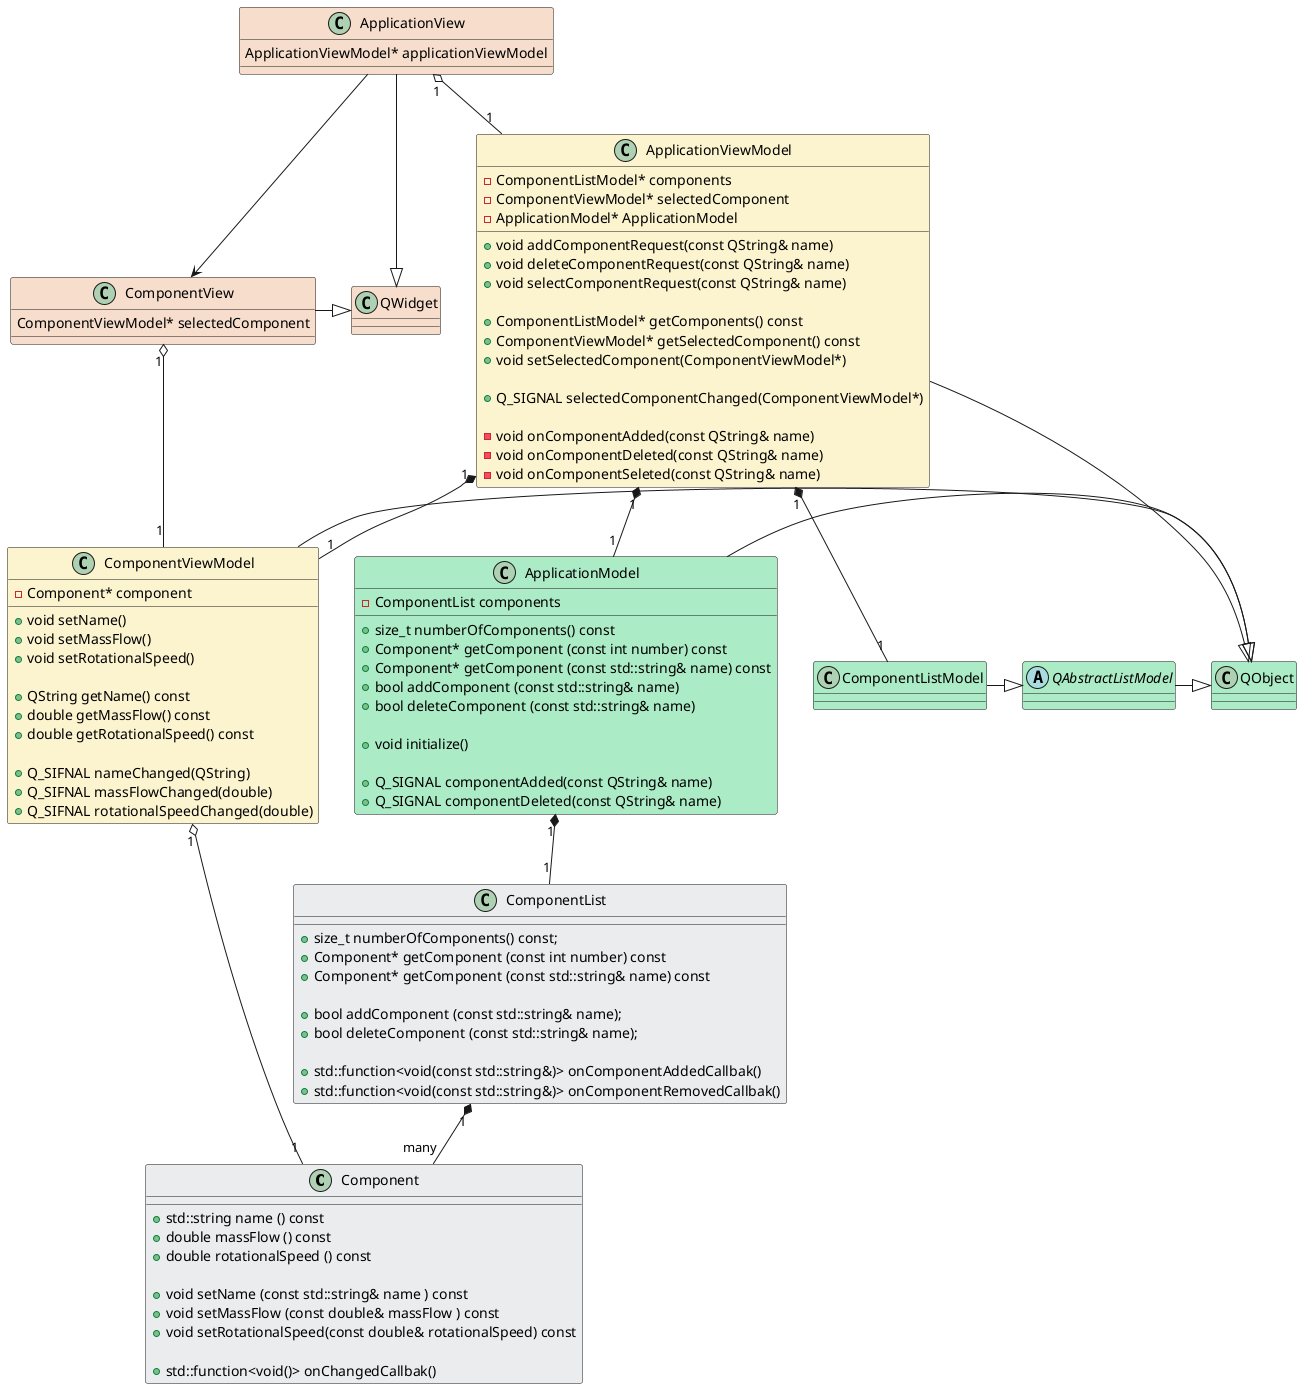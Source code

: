 @startuml

class Component  #eaecee {
	+ std::string name () const
	+ double massFlow () const
	+ double rotationalSpeed () const

	+ void setName (const std::string& name ) const
	+ void setMassFlow (const double& massFlow ) const
	+ void setRotationalSpeed(const double& rotationalSpeed) const

	+ std::function<void()> onChangedCallbak()
}

class ComponentList  #eaecee {
	+ size_t numberOfComponents() const;
	+ Component* getComponent (const int number) const
	+ Component* getComponent (const std::string& name) const

	+ bool addComponent (const std::string& name);
	+ bool deleteComponent (const std::string& name);

	+ std::function<void(const std::string&)> onComponentAddedCallbak()
	+ std::function<void(const std::string&)> onComponentRemovedCallbak()
}

ComponentList "1" *-- "many" Component

class ApplicationModel #abebc6 {
	+ size_t numberOfComponents() const
	+ Component* getComponent (const int number) const
	+ Component* getComponent (const std::string& name) const
	+ bool addComponent (const std::string& name)
	+ bool deleteComponent (const std::string& name)

	+ void initialize()

	+Q_SIGNAL componentAdded(const QString& name)
	+Q_SIGNAL componentDeleted(const QString& name)

	-ComponentList components
}

ApplicationModel -|> QObject
ApplicationModel "1" *-- "1" ComponentList

class ApplicationViewModel #fcf3cf {
	+ void addComponentRequest(const QString& name)
	+ void deleteComponentRequest(const QString& name)
	+ void selectComponentRequest(const QString& name)

	+ ComponentListModel* getComponents() const
	+ ComponentViewModel* getSelectedComponent() const
	+ void setSelectedComponent(ComponentViewModel*)

	+ Q_SIGNAL selectedComponentChanged(ComponentViewModel*)

	- void onComponentAdded(const QString& name)
	- void onComponentDeleted(const QString& name)
	- void onComponentSeleted(const QString& name)

	- ComponentListModel* components
	- ComponentViewModel* selectedComponent
	- ApplicationModel* ApplicationModel
}

ApplicationViewModel -|> QObject
ApplicationViewModel "1" *-- "1" ApplicationModel
ApplicationViewModel "1" *-- "1" ComponentListModel
ApplicationViewModel "1" *-- "1" ComponentViewModel
ComponentListModel -|> QAbstractListModel

class ComponentListModel #abebc6 {

}

abstract class QAbstractListModel #abebc6 {
}

class QObject #abebc6{

}

QAbstractListModel -|> QObject

class ComponentViewModel #fcf3cf {
	+ void setName()
	+ void setMassFlow()
	+ void setRotationalSpeed()

	+ QString getName() const
	+ double getMassFlow() const
	+ double getRotationalSpeed() const

	+ Q_SIFNAL nameChanged(QString)
	+ Q_SIFNAL massFlowChanged(double)
	+ Q_SIFNAL rotationalSpeedChanged(double)

	- Component* component
}

ComponentViewModel "1" o-- "1" Component
ComponentViewModel -|> QObject

class ApplicationView  #f6ddcc {
	ApplicationViewModel* applicationViewModel
}

ApplicationView -|> QWidget
ApplicationView "1" o-- "1"  ApplicationViewModel

class ComponentView  #f6ddcc {
	ComponentViewModel* selectedComponent
}

ComponentView -|> QWidget
ComponentView "1" o-- "1" ComponentViewModel
ApplicationView --> ComponentView

class QWidget #f6ddcc {

}

@enduml
